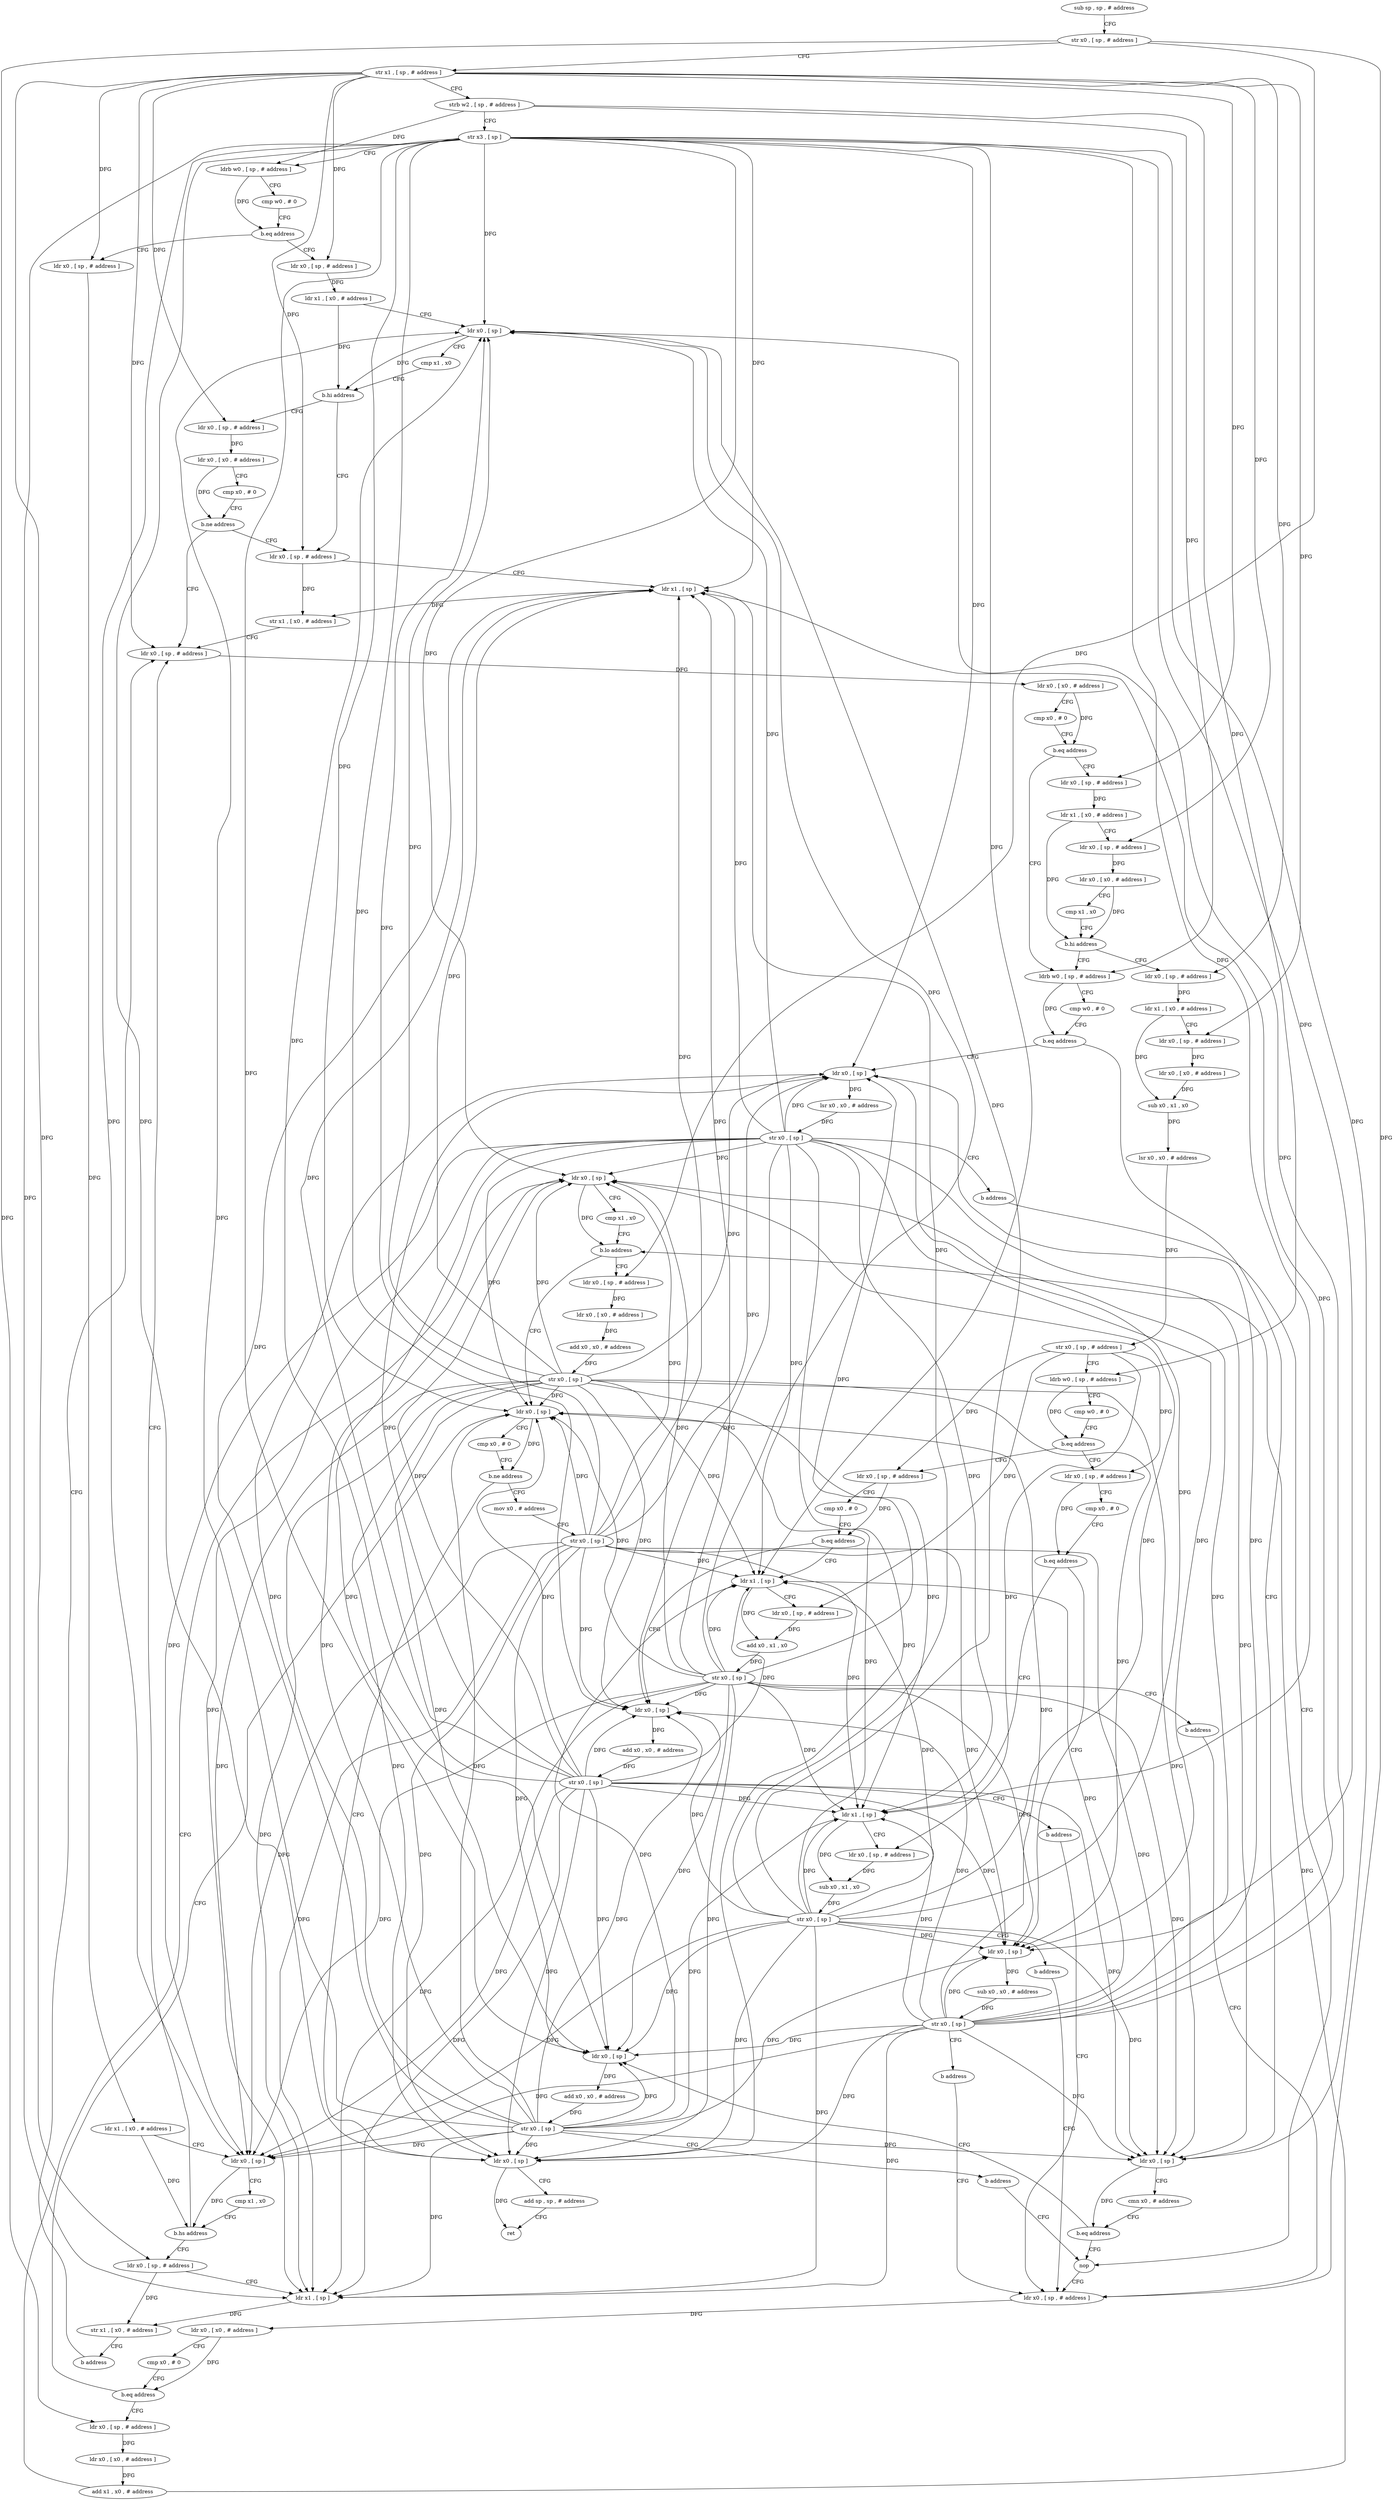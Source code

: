 digraph "func" {
"4284624" [label = "sub sp , sp , # address" ]
"4284628" [label = "str x0 , [ sp , # address ]" ]
"4284632" [label = "str x1 , [ sp , # address ]" ]
"4284636" [label = "strb w2 , [ sp , # address ]" ]
"4284640" [label = "str x3 , [ sp ]" ]
"4284644" [label = "ldrb w0 , [ sp , # address ]" ]
"4284648" [label = "cmp w0 , # 0" ]
"4284652" [label = "b.eq address" ]
"4284692" [label = "ldr x0 , [ sp , # address ]" ]
"4284656" [label = "ldr x0 , [ sp , # address ]" ]
"4284696" [label = "ldr x1 , [ x0 , # address ]" ]
"4284700" [label = "ldr x0 , [ sp ]" ]
"4284704" [label = "cmp x1 , x0" ]
"4284708" [label = "b.hi address" ]
"4284728" [label = "ldr x0 , [ sp , # address ]" ]
"4284712" [label = "ldr x0 , [ sp , # address ]" ]
"4284660" [label = "ldr x1 , [ x0 , # address ]" ]
"4284664" [label = "ldr x0 , [ sp ]" ]
"4284668" [label = "cmp x1 , x0" ]
"4284672" [label = "b.hs address" ]
"4284740" [label = "ldr x0 , [ sp , # address ]" ]
"4284676" [label = "ldr x0 , [ sp , # address ]" ]
"4284732" [label = "ldr x1 , [ sp ]" ]
"4284736" [label = "str x1 , [ x0 , # address ]" ]
"4284716" [label = "ldr x0 , [ x0 , # address ]" ]
"4284720" [label = "cmp x0 , # 0" ]
"4284724" [label = "b.ne address" ]
"4284744" [label = "ldr x0 , [ x0 , # address ]" ]
"4284748" [label = "cmp x0 , # 0" ]
"4284752" [label = "b.eq address" ]
"4284780" [label = "ldrb w0 , [ sp , # address ]" ]
"4284756" [label = "ldr x0 , [ sp , # address ]" ]
"4284680" [label = "ldr x1 , [ sp ]" ]
"4284684" [label = "str x1 , [ x0 , # address ]" ]
"4284688" [label = "b address" ]
"4284784" [label = "cmp w0 , # 0" ]
"4284788" [label = "b.eq address" ]
"4284820" [label = "ldr x0 , [ sp ]" ]
"4284792" [label = "ldr x0 , [ sp ]" ]
"4284760" [label = "ldr x1 , [ x0 , # address ]" ]
"4284764" [label = "ldr x0 , [ sp , # address ]" ]
"4284768" [label = "ldr x0 , [ x0 , # address ]" ]
"4284772" [label = "cmp x1 , x0" ]
"4284776" [label = "b.hi address" ]
"4284836" [label = "ldr x0 , [ sp , # address ]" ]
"4284824" [label = "lsr x0 , x0 , # address" ]
"4284828" [label = "str x0 , [ sp ]" ]
"4284832" [label = "b address" ]
"4284972" [label = "nop" ]
"4284796" [label = "cmn x0 , # address" ]
"4284800" [label = "b.eq address" ]
"4284804" [label = "ldr x0 , [ sp ]" ]
"4284840" [label = "ldr x1 , [ x0 , # address ]" ]
"4284844" [label = "ldr x0 , [ sp , # address ]" ]
"4284848" [label = "ldr x0 , [ x0 , # address ]" ]
"4284852" [label = "sub x0 , x1 , x0" ]
"4284856" [label = "lsr x0 , x0 , # address" ]
"4284860" [label = "str x0 , [ sp , # address ]" ]
"4284864" [label = "ldrb w0 , [ sp , # address ]" ]
"4284868" [label = "cmp w0 , # 0" ]
"4284872" [label = "b.eq address" ]
"4284924" [label = "ldr x0 , [ sp , # address ]" ]
"4284876" [label = "ldr x0 , [ sp , # address ]" ]
"4284976" [label = "ldr x0 , [ sp , # address ]" ]
"4284808" [label = "add x0 , x0 , # address" ]
"4284812" [label = "str x0 , [ sp ]" ]
"4284816" [label = "b address" ]
"4284928" [label = "cmp x0 , # 0" ]
"4284932" [label = "b.eq address" ]
"4284956" [label = "ldr x0 , [ sp ]" ]
"4284936" [label = "ldr x1 , [ sp ]" ]
"4284880" [label = "cmp x0 , # 0" ]
"4284884" [label = "b.eq address" ]
"4284908" [label = "ldr x0 , [ sp ]" ]
"4284888" [label = "ldr x1 , [ sp ]" ]
"4285032" [label = "ldr x0 , [ sp ]" ]
"4285036" [label = "cmp x0 , # 0" ]
"4285040" [label = "b.ne address" ]
"4285052" [label = "ldr x0 , [ sp ]" ]
"4285044" [label = "mov x0 , # address" ]
"4284992" [label = "ldr x0 , [ sp , # address ]" ]
"4284996" [label = "ldr x0 , [ x0 , # address ]" ]
"4285000" [label = "add x1 , x0 , # address" ]
"4285004" [label = "ldr x0 , [ sp ]" ]
"4285008" [label = "cmp x1 , x0" ]
"4285012" [label = "b.lo address" ]
"4285016" [label = "ldr x0 , [ sp , # address ]" ]
"4284960" [label = "sub x0 , x0 , # address" ]
"4284964" [label = "str x0 , [ sp ]" ]
"4284968" [label = "b address" ]
"4284940" [label = "ldr x0 , [ sp , # address ]" ]
"4284944" [label = "sub x0 , x1 , x0" ]
"4284948" [label = "str x0 , [ sp ]" ]
"4284952" [label = "b address" ]
"4284912" [label = "add x0 , x0 , # address" ]
"4284916" [label = "str x0 , [ sp ]" ]
"4284920" [label = "b address" ]
"4284892" [label = "ldr x0 , [ sp , # address ]" ]
"4284896" [label = "add x0 , x1 , x0" ]
"4284900" [label = "str x0 , [ sp ]" ]
"4284904" [label = "b address" ]
"4285056" [label = "add sp , sp , # address" ]
"4285060" [label = "ret" ]
"4285048" [label = "str x0 , [ sp ]" ]
"4285020" [label = "ldr x0 , [ x0 , # address ]" ]
"4285024" [label = "add x0 , x0 , # address" ]
"4285028" [label = "str x0 , [ sp ]" ]
"4284980" [label = "ldr x0 , [ x0 , # address ]" ]
"4284984" [label = "cmp x0 , # 0" ]
"4284988" [label = "b.eq address" ]
"4284624" -> "4284628" [ label = "CFG" ]
"4284628" -> "4284632" [ label = "CFG" ]
"4284628" -> "4284976" [ label = "DFG" ]
"4284628" -> "4284992" [ label = "DFG" ]
"4284628" -> "4285016" [ label = "DFG" ]
"4284632" -> "4284636" [ label = "CFG" ]
"4284632" -> "4284692" [ label = "DFG" ]
"4284632" -> "4284656" [ label = "DFG" ]
"4284632" -> "4284728" [ label = "DFG" ]
"4284632" -> "4284712" [ label = "DFG" ]
"4284632" -> "4284740" [ label = "DFG" ]
"4284632" -> "4284676" [ label = "DFG" ]
"4284632" -> "4284756" [ label = "DFG" ]
"4284632" -> "4284764" [ label = "DFG" ]
"4284632" -> "4284836" [ label = "DFG" ]
"4284632" -> "4284844" [ label = "DFG" ]
"4284636" -> "4284640" [ label = "CFG" ]
"4284636" -> "4284644" [ label = "DFG" ]
"4284636" -> "4284780" [ label = "DFG" ]
"4284636" -> "4284864" [ label = "DFG" ]
"4284640" -> "4284644" [ label = "CFG" ]
"4284640" -> "4284700" [ label = "DFG" ]
"4284640" -> "4284664" [ label = "DFG" ]
"4284640" -> "4284732" [ label = "DFG" ]
"4284640" -> "4284680" [ label = "DFG" ]
"4284640" -> "4284820" [ label = "DFG" ]
"4284640" -> "4284792" [ label = "DFG" ]
"4284640" -> "4284804" [ label = "DFG" ]
"4284640" -> "4284956" [ label = "DFG" ]
"4284640" -> "4284936" [ label = "DFG" ]
"4284640" -> "4284908" [ label = "DFG" ]
"4284640" -> "4284888" [ label = "DFG" ]
"4284640" -> "4285032" [ label = "DFG" ]
"4284640" -> "4285004" [ label = "DFG" ]
"4284640" -> "4285052" [ label = "DFG" ]
"4284644" -> "4284648" [ label = "CFG" ]
"4284644" -> "4284652" [ label = "DFG" ]
"4284648" -> "4284652" [ label = "CFG" ]
"4284652" -> "4284692" [ label = "CFG" ]
"4284652" -> "4284656" [ label = "CFG" ]
"4284692" -> "4284696" [ label = "DFG" ]
"4284656" -> "4284660" [ label = "DFG" ]
"4284696" -> "4284700" [ label = "CFG" ]
"4284696" -> "4284708" [ label = "DFG" ]
"4284700" -> "4284704" [ label = "CFG" ]
"4284700" -> "4284708" [ label = "DFG" ]
"4284704" -> "4284708" [ label = "CFG" ]
"4284708" -> "4284728" [ label = "CFG" ]
"4284708" -> "4284712" [ label = "CFG" ]
"4284728" -> "4284732" [ label = "CFG" ]
"4284728" -> "4284736" [ label = "DFG" ]
"4284712" -> "4284716" [ label = "DFG" ]
"4284660" -> "4284664" [ label = "CFG" ]
"4284660" -> "4284672" [ label = "DFG" ]
"4284664" -> "4284668" [ label = "CFG" ]
"4284664" -> "4284672" [ label = "DFG" ]
"4284668" -> "4284672" [ label = "CFG" ]
"4284672" -> "4284740" [ label = "CFG" ]
"4284672" -> "4284676" [ label = "CFG" ]
"4284740" -> "4284744" [ label = "DFG" ]
"4284676" -> "4284680" [ label = "CFG" ]
"4284676" -> "4284684" [ label = "DFG" ]
"4284732" -> "4284736" [ label = "DFG" ]
"4284736" -> "4284740" [ label = "CFG" ]
"4284716" -> "4284720" [ label = "CFG" ]
"4284716" -> "4284724" [ label = "DFG" ]
"4284720" -> "4284724" [ label = "CFG" ]
"4284724" -> "4284740" [ label = "CFG" ]
"4284724" -> "4284728" [ label = "CFG" ]
"4284744" -> "4284748" [ label = "CFG" ]
"4284744" -> "4284752" [ label = "DFG" ]
"4284748" -> "4284752" [ label = "CFG" ]
"4284752" -> "4284780" [ label = "CFG" ]
"4284752" -> "4284756" [ label = "CFG" ]
"4284780" -> "4284784" [ label = "CFG" ]
"4284780" -> "4284788" [ label = "DFG" ]
"4284756" -> "4284760" [ label = "DFG" ]
"4284680" -> "4284684" [ label = "DFG" ]
"4284684" -> "4284688" [ label = "CFG" ]
"4284688" -> "4284740" [ label = "CFG" ]
"4284784" -> "4284788" [ label = "CFG" ]
"4284788" -> "4284820" [ label = "CFG" ]
"4284788" -> "4284792" [ label = "CFG" ]
"4284820" -> "4284824" [ label = "DFG" ]
"4284792" -> "4284796" [ label = "CFG" ]
"4284792" -> "4284800" [ label = "DFG" ]
"4284760" -> "4284764" [ label = "CFG" ]
"4284760" -> "4284776" [ label = "DFG" ]
"4284764" -> "4284768" [ label = "DFG" ]
"4284768" -> "4284772" [ label = "CFG" ]
"4284768" -> "4284776" [ label = "DFG" ]
"4284772" -> "4284776" [ label = "CFG" ]
"4284776" -> "4284836" [ label = "CFG" ]
"4284776" -> "4284780" [ label = "CFG" ]
"4284836" -> "4284840" [ label = "DFG" ]
"4284824" -> "4284828" [ label = "DFG" ]
"4284828" -> "4284832" [ label = "CFG" ]
"4284828" -> "4284700" [ label = "DFG" ]
"4284828" -> "4284664" [ label = "DFG" ]
"4284828" -> "4284732" [ label = "DFG" ]
"4284828" -> "4284680" [ label = "DFG" ]
"4284828" -> "4284820" [ label = "DFG" ]
"4284828" -> "4284792" [ label = "DFG" ]
"4284828" -> "4284804" [ label = "DFG" ]
"4284828" -> "4284956" [ label = "DFG" ]
"4284828" -> "4284936" [ label = "DFG" ]
"4284828" -> "4284908" [ label = "DFG" ]
"4284828" -> "4284888" [ label = "DFG" ]
"4284828" -> "4285032" [ label = "DFG" ]
"4284828" -> "4285004" [ label = "DFG" ]
"4284828" -> "4285052" [ label = "DFG" ]
"4284832" -> "4284972" [ label = "CFG" ]
"4284972" -> "4284976" [ label = "CFG" ]
"4284796" -> "4284800" [ label = "CFG" ]
"4284800" -> "4284972" [ label = "CFG" ]
"4284800" -> "4284804" [ label = "CFG" ]
"4284804" -> "4284808" [ label = "DFG" ]
"4284840" -> "4284844" [ label = "CFG" ]
"4284840" -> "4284852" [ label = "DFG" ]
"4284844" -> "4284848" [ label = "DFG" ]
"4284848" -> "4284852" [ label = "DFG" ]
"4284852" -> "4284856" [ label = "DFG" ]
"4284856" -> "4284860" [ label = "DFG" ]
"4284860" -> "4284864" [ label = "CFG" ]
"4284860" -> "4284924" [ label = "DFG" ]
"4284860" -> "4284876" [ label = "DFG" ]
"4284860" -> "4284940" [ label = "DFG" ]
"4284860" -> "4284892" [ label = "DFG" ]
"4284864" -> "4284868" [ label = "CFG" ]
"4284864" -> "4284872" [ label = "DFG" ]
"4284868" -> "4284872" [ label = "CFG" ]
"4284872" -> "4284924" [ label = "CFG" ]
"4284872" -> "4284876" [ label = "CFG" ]
"4284924" -> "4284928" [ label = "CFG" ]
"4284924" -> "4284932" [ label = "DFG" ]
"4284876" -> "4284880" [ label = "CFG" ]
"4284876" -> "4284884" [ label = "DFG" ]
"4284976" -> "4284980" [ label = "DFG" ]
"4284808" -> "4284812" [ label = "DFG" ]
"4284812" -> "4284816" [ label = "CFG" ]
"4284812" -> "4284700" [ label = "DFG" ]
"4284812" -> "4284664" [ label = "DFG" ]
"4284812" -> "4284732" [ label = "DFG" ]
"4284812" -> "4284680" [ label = "DFG" ]
"4284812" -> "4284820" [ label = "DFG" ]
"4284812" -> "4284792" [ label = "DFG" ]
"4284812" -> "4284804" [ label = "DFG" ]
"4284812" -> "4284956" [ label = "DFG" ]
"4284812" -> "4284936" [ label = "DFG" ]
"4284812" -> "4284908" [ label = "DFG" ]
"4284812" -> "4284888" [ label = "DFG" ]
"4284812" -> "4285032" [ label = "DFG" ]
"4284812" -> "4285004" [ label = "DFG" ]
"4284812" -> "4285052" [ label = "DFG" ]
"4284816" -> "4284972" [ label = "CFG" ]
"4284928" -> "4284932" [ label = "CFG" ]
"4284932" -> "4284956" [ label = "CFG" ]
"4284932" -> "4284936" [ label = "CFG" ]
"4284956" -> "4284960" [ label = "DFG" ]
"4284936" -> "4284940" [ label = "CFG" ]
"4284936" -> "4284944" [ label = "DFG" ]
"4284880" -> "4284884" [ label = "CFG" ]
"4284884" -> "4284908" [ label = "CFG" ]
"4284884" -> "4284888" [ label = "CFG" ]
"4284908" -> "4284912" [ label = "DFG" ]
"4284888" -> "4284892" [ label = "CFG" ]
"4284888" -> "4284896" [ label = "DFG" ]
"4285032" -> "4285036" [ label = "CFG" ]
"4285032" -> "4285040" [ label = "DFG" ]
"4285036" -> "4285040" [ label = "CFG" ]
"4285040" -> "4285052" [ label = "CFG" ]
"4285040" -> "4285044" [ label = "CFG" ]
"4285052" -> "4285056" [ label = "CFG" ]
"4285052" -> "4285060" [ label = "DFG" ]
"4285044" -> "4285048" [ label = "CFG" ]
"4284992" -> "4284996" [ label = "DFG" ]
"4284996" -> "4285000" [ label = "DFG" ]
"4285000" -> "4285004" [ label = "CFG" ]
"4285000" -> "4285012" [ label = "DFG" ]
"4285004" -> "4285008" [ label = "CFG" ]
"4285004" -> "4285012" [ label = "DFG" ]
"4285008" -> "4285012" [ label = "CFG" ]
"4285012" -> "4285032" [ label = "CFG" ]
"4285012" -> "4285016" [ label = "CFG" ]
"4285016" -> "4285020" [ label = "DFG" ]
"4284960" -> "4284964" [ label = "DFG" ]
"4284964" -> "4284968" [ label = "CFG" ]
"4284964" -> "4284700" [ label = "DFG" ]
"4284964" -> "4284664" [ label = "DFG" ]
"4284964" -> "4284732" [ label = "DFG" ]
"4284964" -> "4284680" [ label = "DFG" ]
"4284964" -> "4284820" [ label = "DFG" ]
"4284964" -> "4284792" [ label = "DFG" ]
"4284964" -> "4284804" [ label = "DFG" ]
"4284964" -> "4284956" [ label = "DFG" ]
"4284964" -> "4284936" [ label = "DFG" ]
"4284964" -> "4284908" [ label = "DFG" ]
"4284964" -> "4284888" [ label = "DFG" ]
"4284964" -> "4285032" [ label = "DFG" ]
"4284964" -> "4285004" [ label = "DFG" ]
"4284964" -> "4285052" [ label = "DFG" ]
"4284968" -> "4284976" [ label = "CFG" ]
"4284940" -> "4284944" [ label = "DFG" ]
"4284944" -> "4284948" [ label = "DFG" ]
"4284948" -> "4284952" [ label = "CFG" ]
"4284948" -> "4284700" [ label = "DFG" ]
"4284948" -> "4284664" [ label = "DFG" ]
"4284948" -> "4284732" [ label = "DFG" ]
"4284948" -> "4284680" [ label = "DFG" ]
"4284948" -> "4284820" [ label = "DFG" ]
"4284948" -> "4284792" [ label = "DFG" ]
"4284948" -> "4284804" [ label = "DFG" ]
"4284948" -> "4284956" [ label = "DFG" ]
"4284948" -> "4284936" [ label = "DFG" ]
"4284948" -> "4284908" [ label = "DFG" ]
"4284948" -> "4284888" [ label = "DFG" ]
"4284948" -> "4285032" [ label = "DFG" ]
"4284948" -> "4285004" [ label = "DFG" ]
"4284948" -> "4285052" [ label = "DFG" ]
"4284952" -> "4284976" [ label = "CFG" ]
"4284912" -> "4284916" [ label = "DFG" ]
"4284916" -> "4284920" [ label = "CFG" ]
"4284916" -> "4284700" [ label = "DFG" ]
"4284916" -> "4284664" [ label = "DFG" ]
"4284916" -> "4284732" [ label = "DFG" ]
"4284916" -> "4284680" [ label = "DFG" ]
"4284916" -> "4284820" [ label = "DFG" ]
"4284916" -> "4284792" [ label = "DFG" ]
"4284916" -> "4284804" [ label = "DFG" ]
"4284916" -> "4284956" [ label = "DFG" ]
"4284916" -> "4284936" [ label = "DFG" ]
"4284916" -> "4284908" [ label = "DFG" ]
"4284916" -> "4284888" [ label = "DFG" ]
"4284916" -> "4285032" [ label = "DFG" ]
"4284916" -> "4285004" [ label = "DFG" ]
"4284916" -> "4285052" [ label = "DFG" ]
"4284920" -> "4284976" [ label = "CFG" ]
"4284892" -> "4284896" [ label = "DFG" ]
"4284896" -> "4284900" [ label = "DFG" ]
"4284900" -> "4284904" [ label = "CFG" ]
"4284900" -> "4284700" [ label = "DFG" ]
"4284900" -> "4284664" [ label = "DFG" ]
"4284900" -> "4284732" [ label = "DFG" ]
"4284900" -> "4284680" [ label = "DFG" ]
"4284900" -> "4284820" [ label = "DFG" ]
"4284900" -> "4284792" [ label = "DFG" ]
"4284900" -> "4284804" [ label = "DFG" ]
"4284900" -> "4284956" [ label = "DFG" ]
"4284900" -> "4284936" [ label = "DFG" ]
"4284900" -> "4284908" [ label = "DFG" ]
"4284900" -> "4284888" [ label = "DFG" ]
"4284900" -> "4285032" [ label = "DFG" ]
"4284900" -> "4285004" [ label = "DFG" ]
"4284900" -> "4285052" [ label = "DFG" ]
"4284904" -> "4284976" [ label = "CFG" ]
"4285056" -> "4285060" [ label = "CFG" ]
"4285048" -> "4285052" [ label = "DFG" ]
"4285048" -> "4284700" [ label = "DFG" ]
"4285048" -> "4284664" [ label = "DFG" ]
"4285048" -> "4284732" [ label = "DFG" ]
"4285048" -> "4284680" [ label = "DFG" ]
"4285048" -> "4284820" [ label = "DFG" ]
"4285048" -> "4284792" [ label = "DFG" ]
"4285048" -> "4284804" [ label = "DFG" ]
"4285048" -> "4284956" [ label = "DFG" ]
"4285048" -> "4284936" [ label = "DFG" ]
"4285048" -> "4284908" [ label = "DFG" ]
"4285048" -> "4284888" [ label = "DFG" ]
"4285048" -> "4285032" [ label = "DFG" ]
"4285048" -> "4285004" [ label = "DFG" ]
"4285020" -> "4285024" [ label = "DFG" ]
"4285024" -> "4285028" [ label = "DFG" ]
"4285028" -> "4285032" [ label = "DFG" ]
"4285028" -> "4284700" [ label = "DFG" ]
"4285028" -> "4284664" [ label = "DFG" ]
"4285028" -> "4284732" [ label = "DFG" ]
"4285028" -> "4284680" [ label = "DFG" ]
"4285028" -> "4284820" [ label = "DFG" ]
"4285028" -> "4284792" [ label = "DFG" ]
"4285028" -> "4284804" [ label = "DFG" ]
"4285028" -> "4284956" [ label = "DFG" ]
"4285028" -> "4284936" [ label = "DFG" ]
"4285028" -> "4284908" [ label = "DFG" ]
"4285028" -> "4284888" [ label = "DFG" ]
"4285028" -> "4285004" [ label = "DFG" ]
"4285028" -> "4285052" [ label = "DFG" ]
"4284980" -> "4284984" [ label = "CFG" ]
"4284980" -> "4284988" [ label = "DFG" ]
"4284984" -> "4284988" [ label = "CFG" ]
"4284988" -> "4285032" [ label = "CFG" ]
"4284988" -> "4284992" [ label = "CFG" ]
}
